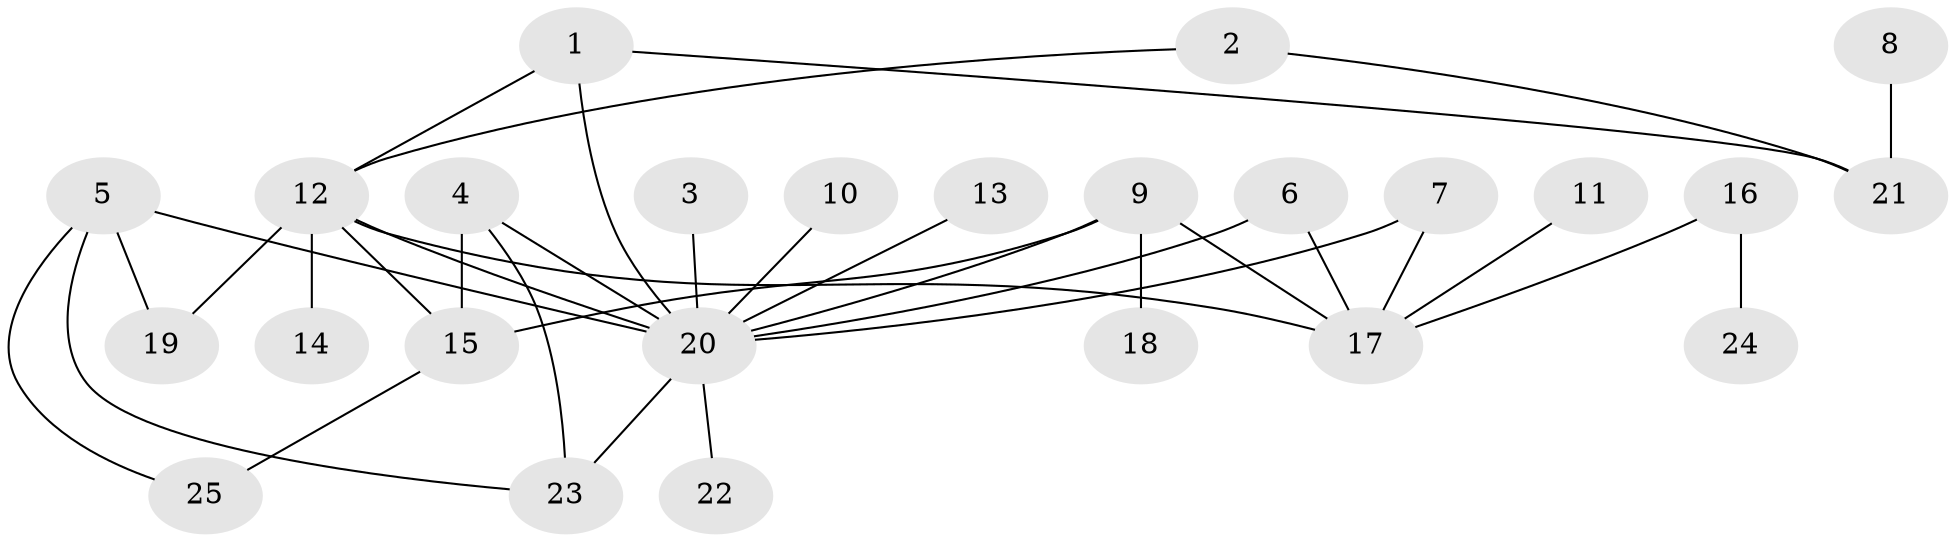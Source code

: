 // original degree distribution, {15: 0.017857142857142856, 6: 0.03571428571428571, 3: 0.125, 9: 0.017857142857142856, 2: 0.30357142857142855, 5: 0.017857142857142856, 8: 0.017857142857142856, 1: 0.42857142857142855, 4: 0.03571428571428571}
// Generated by graph-tools (version 1.1) at 2025/36/03/04/25 23:36:41]
// undirected, 25 vertices, 35 edges
graph export_dot {
  node [color=gray90,style=filled];
  1;
  2;
  3;
  4;
  5;
  6;
  7;
  8;
  9;
  10;
  11;
  12;
  13;
  14;
  15;
  16;
  17;
  18;
  19;
  20;
  21;
  22;
  23;
  24;
  25;
  1 -- 12 [weight=1.0];
  1 -- 20 [weight=1.0];
  1 -- 21 [weight=1.0];
  2 -- 12 [weight=1.0];
  2 -- 21 [weight=1.0];
  3 -- 20 [weight=1.0];
  4 -- 15 [weight=1.0];
  4 -- 20 [weight=1.0];
  4 -- 23 [weight=1.0];
  5 -- 19 [weight=1.0];
  5 -- 20 [weight=1.0];
  5 -- 23 [weight=1.0];
  5 -- 25 [weight=1.0];
  6 -- 17 [weight=1.0];
  6 -- 20 [weight=1.0];
  7 -- 17 [weight=1.0];
  7 -- 20 [weight=1.0];
  8 -- 21 [weight=1.0];
  9 -- 15 [weight=1.0];
  9 -- 17 [weight=1.0];
  9 -- 18 [weight=1.0];
  9 -- 20 [weight=1.0];
  10 -- 20 [weight=1.0];
  11 -- 17 [weight=1.0];
  12 -- 14 [weight=1.0];
  12 -- 15 [weight=1.0];
  12 -- 17 [weight=1.0];
  12 -- 19 [weight=1.0];
  12 -- 20 [weight=1.0];
  13 -- 20 [weight=1.0];
  15 -- 25 [weight=1.0];
  16 -- 17 [weight=1.0];
  16 -- 24 [weight=1.0];
  20 -- 22 [weight=1.0];
  20 -- 23 [weight=1.0];
}
